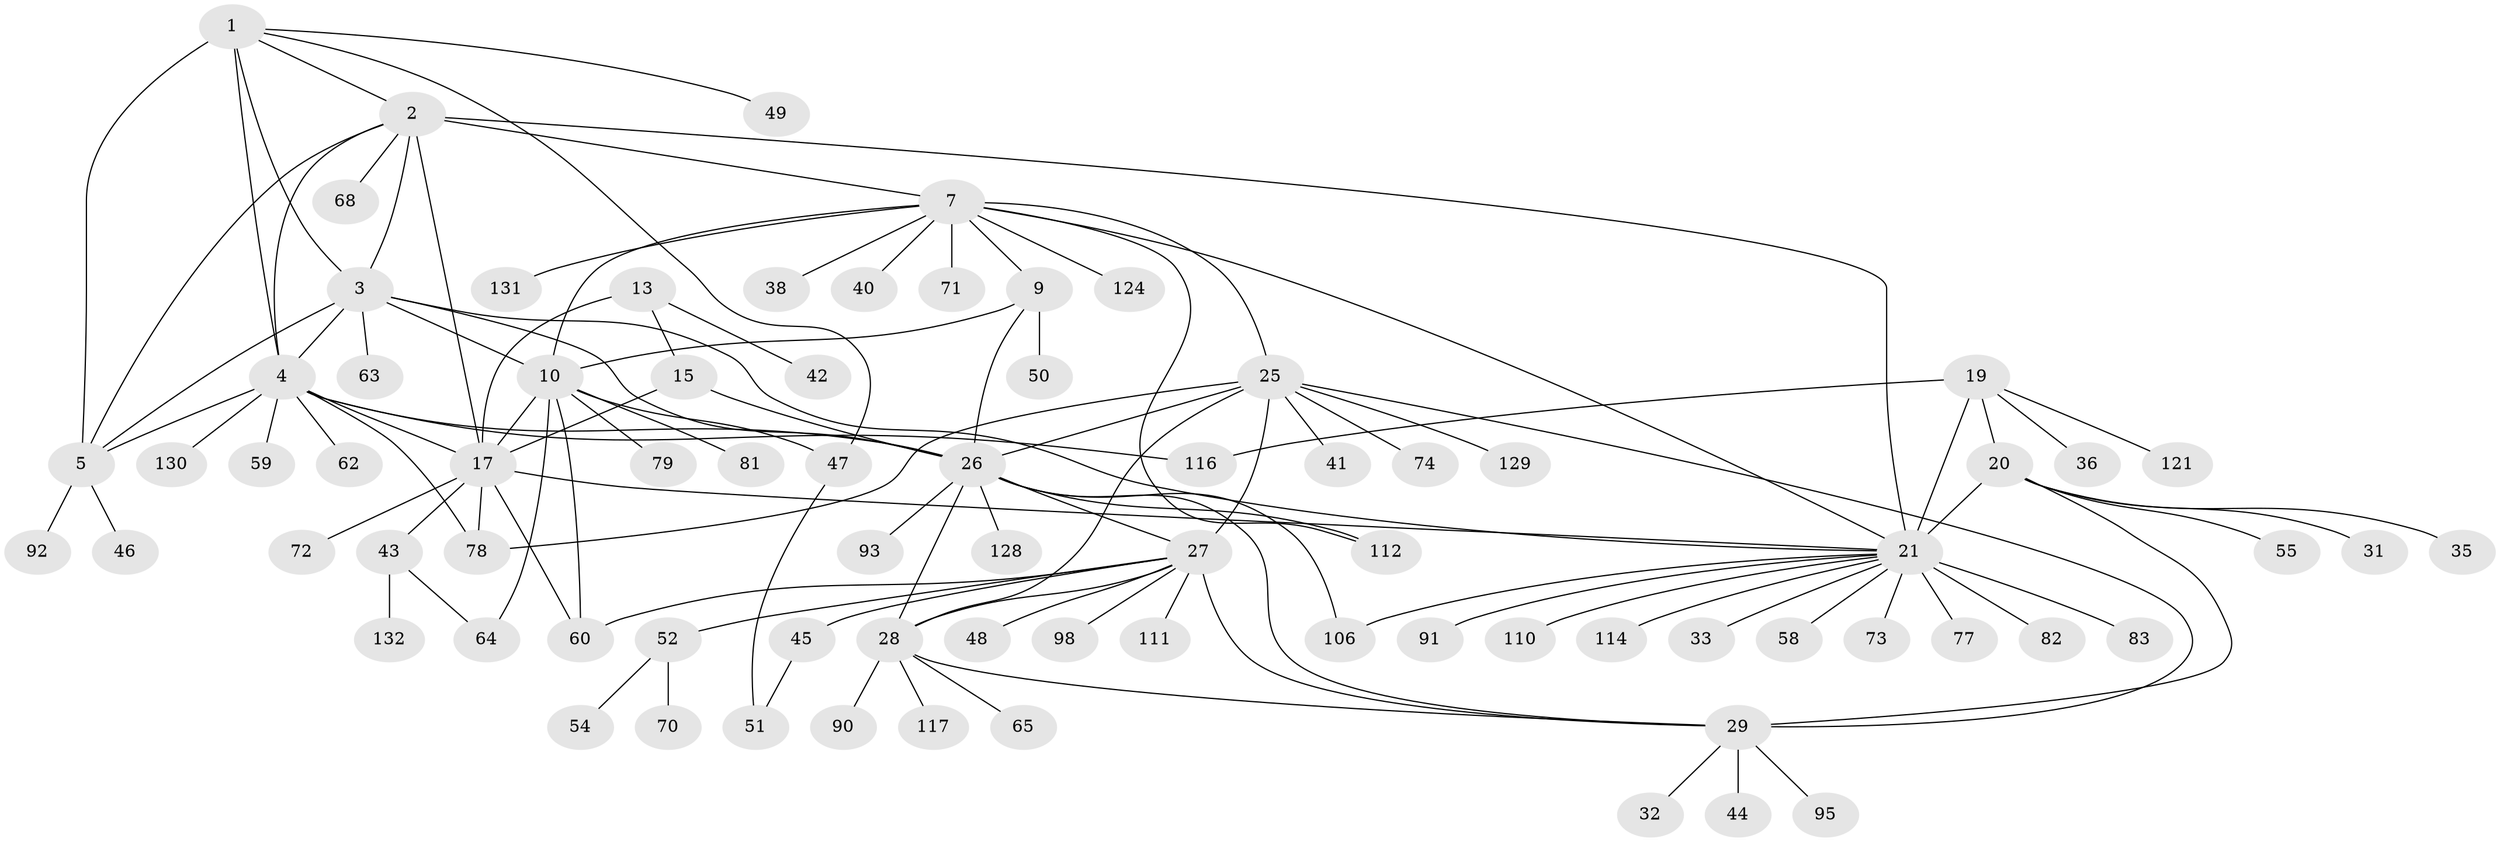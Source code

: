 // original degree distribution, {7: 0.03759398496240601, 8: 0.03759398496240601, 13: 0.015037593984962405, 9: 0.03007518796992481, 10: 0.03759398496240601, 5: 0.03759398496240601, 16: 0.007518796992481203, 6: 0.015037593984962405, 11: 0.022556390977443608, 3: 0.05263157894736842, 1: 0.556390977443609, 4: 0.007518796992481203, 2: 0.14285714285714285}
// Generated by graph-tools (version 1.1) at 2025/19/03/04/25 18:19:30]
// undirected, 79 vertices, 114 edges
graph export_dot {
graph [start="1"]
  node [color=gray90,style=filled];
  1;
  2 [super="+61"];
  3 [super="+6"];
  4;
  5;
  7 [super="+8+37+11+127"];
  9 [super="+118+101+85"];
  10 [super="+34+97+123+125"];
  13 [super="+67+14+122"];
  15 [super="+115+120+109+16"];
  17 [super="+18"];
  19;
  20 [super="+22"];
  21 [super="+56+86+23"];
  25 [super="+30"];
  26;
  27;
  28;
  29;
  31 [super="+53+76"];
  32;
  33;
  35;
  36;
  38;
  40;
  41;
  42 [super="+96+107+103"];
  43;
  44;
  45;
  46;
  47;
  48;
  49 [super="+66"];
  50;
  51 [super="+100"];
  52;
  54;
  55;
  58;
  59;
  60 [super="+69+108"];
  62;
  63;
  64 [super="+119"];
  65 [super="+102"];
  68;
  70;
  71;
  72;
  73;
  74;
  77;
  78 [super="+84+105+87"];
  79;
  81;
  82;
  83;
  90;
  91;
  92;
  93;
  95;
  98;
  106;
  110;
  111;
  112;
  114;
  116;
  117;
  121;
  124;
  128;
  129;
  130;
  131;
  132;
  1 -- 2;
  1 -- 3 [weight=2];
  1 -- 4;
  1 -- 5;
  1 -- 47;
  1 -- 49;
  2 -- 3 [weight=2];
  2 -- 4;
  2 -- 5;
  2 -- 17;
  2 -- 68;
  2 -- 7;
  2 -- 21;
  3 -- 4 [weight=2];
  3 -- 5 [weight=2];
  3 -- 10;
  3 -- 63;
  3 -- 26;
  3 -- 21;
  4 -- 5;
  4 -- 17 [weight=2];
  4 -- 26;
  4 -- 59;
  4 -- 62;
  4 -- 78;
  4 -- 116;
  4 -- 130;
  5 -- 46;
  5 -- 92;
  7 -- 9 [weight=4];
  7 -- 10 [weight=4];
  7 -- 25;
  7 -- 112;
  7 -- 131;
  7 -- 38;
  7 -- 71;
  7 -- 40;
  7 -- 21;
  7 -- 124;
  9 -- 10;
  9 -- 50;
  9 -- 26;
  10 -- 17;
  10 -- 47;
  10 -- 79;
  10 -- 81;
  10 -- 60;
  10 -- 64;
  13 -- 15 [weight=4];
  13 -- 17 [weight=4];
  13 -- 42;
  15 -- 17 [weight=4];
  15 -- 26;
  17 -- 43;
  17 -- 72;
  17 -- 78;
  17 -- 21 [weight=2];
  17 -- 60;
  19 -- 20 [weight=2];
  19 -- 21 [weight=3];
  19 -- 36;
  19 -- 116;
  19 -- 121;
  20 -- 21 [weight=6];
  20 -- 29;
  20 -- 35;
  20 -- 55;
  20 -- 31;
  21 -- 58;
  21 -- 33;
  21 -- 73;
  21 -- 106;
  21 -- 77;
  21 -- 110;
  21 -- 114;
  21 -- 83;
  21 -- 82;
  21 -- 91;
  25 -- 26 [weight=2];
  25 -- 27 [weight=2];
  25 -- 28 [weight=2];
  25 -- 29 [weight=2];
  25 -- 41;
  25 -- 74;
  25 -- 78;
  25 -- 129;
  26 -- 27;
  26 -- 28;
  26 -- 29;
  26 -- 93;
  26 -- 106;
  26 -- 112;
  26 -- 128;
  27 -- 28;
  27 -- 29;
  27 -- 45;
  27 -- 48;
  27 -- 52;
  27 -- 60;
  27 -- 98;
  27 -- 111;
  28 -- 29;
  28 -- 65;
  28 -- 90;
  28 -- 117;
  29 -- 32;
  29 -- 44;
  29 -- 95;
  43 -- 64;
  43 -- 132;
  45 -- 51;
  47 -- 51;
  52 -- 54;
  52 -- 70;
}
